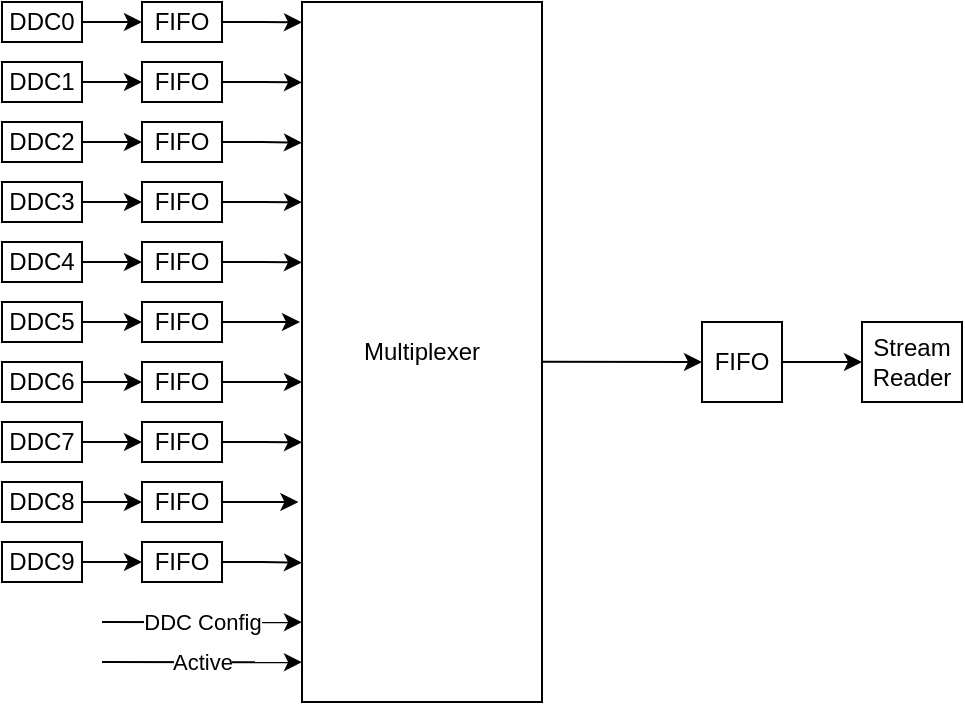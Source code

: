 <mxfile version="15.8.7" type="device"><diagram id="K5hAGWIEk0vDPsXrQac7" name="Page-1"><mxGraphModel dx="825" dy="487" grid="1" gridSize="10" guides="1" tooltips="1" connect="1" arrows="1" fold="1" page="1" pageScale="1" pageWidth="600" pageHeight="400" math="0" shadow="0"><root><mxCell id="0"/><mxCell id="1" parent="0"/><mxCell id="YP40HUw52YjCRkE7fi0G-4" style="edgeStyle=orthogonalEdgeStyle;rounded=0;orthogonalLoop=1;jettySize=auto;html=1;exitX=1;exitY=0.5;exitDx=0;exitDy=0;entryX=0;entryY=0.5;entryDx=0;entryDy=0;" edge="1" parent="1" source="YP40HUw52YjCRkE7fi0G-2" target="YP40HUw52YjCRkE7fi0G-3"><mxGeometry relative="1" as="geometry"/></mxCell><mxCell id="YP40HUw52YjCRkE7fi0G-2" value="DDC0" style="rounded=0;whiteSpace=wrap;html=1;" vertex="1" parent="1"><mxGeometry x="10" y="10" width="40" height="20" as="geometry"/></mxCell><mxCell id="YP40HUw52YjCRkE7fi0G-48" style="edgeStyle=orthogonalEdgeStyle;rounded=0;orthogonalLoop=1;jettySize=auto;html=1;exitX=1;exitY=0.5;exitDx=0;exitDy=0;entryX=0;entryY=0.029;entryDx=0;entryDy=0;entryPerimeter=0;" edge="1" parent="1" source="YP40HUw52YjCRkE7fi0G-3" target="YP40HUw52YjCRkE7fi0G-44"><mxGeometry relative="1" as="geometry"/></mxCell><mxCell id="YP40HUw52YjCRkE7fi0G-3" value="FIFO" style="rounded=0;whiteSpace=wrap;html=1;" vertex="1" parent="1"><mxGeometry x="80" y="10" width="40" height="20" as="geometry"/></mxCell><mxCell id="YP40HUw52YjCRkE7fi0G-5" style="edgeStyle=orthogonalEdgeStyle;rounded=0;orthogonalLoop=1;jettySize=auto;html=1;exitX=1;exitY=0.5;exitDx=0;exitDy=0;entryX=0;entryY=0.5;entryDx=0;entryDy=0;" edge="1" parent="1" source="YP40HUw52YjCRkE7fi0G-6" target="YP40HUw52YjCRkE7fi0G-7"><mxGeometry relative="1" as="geometry"/></mxCell><mxCell id="YP40HUw52YjCRkE7fi0G-6" value="DDC1" style="rounded=0;whiteSpace=wrap;html=1;" vertex="1" parent="1"><mxGeometry x="10" y="40" width="40" height="20" as="geometry"/></mxCell><mxCell id="YP40HUw52YjCRkE7fi0G-49" style="edgeStyle=orthogonalEdgeStyle;rounded=0;orthogonalLoop=1;jettySize=auto;html=1;exitX=1;exitY=0.5;exitDx=0;exitDy=0;entryX=0;entryY=0.115;entryDx=0;entryDy=0;entryPerimeter=0;" edge="1" parent="1" source="YP40HUw52YjCRkE7fi0G-7" target="YP40HUw52YjCRkE7fi0G-44"><mxGeometry relative="1" as="geometry"/></mxCell><mxCell id="YP40HUw52YjCRkE7fi0G-7" value="FIFO" style="rounded=0;whiteSpace=wrap;html=1;" vertex="1" parent="1"><mxGeometry x="80" y="40" width="40" height="20" as="geometry"/></mxCell><mxCell id="YP40HUw52YjCRkE7fi0G-8" style="edgeStyle=orthogonalEdgeStyle;rounded=0;orthogonalLoop=1;jettySize=auto;html=1;exitX=1;exitY=0.5;exitDx=0;exitDy=0;entryX=0;entryY=0.5;entryDx=0;entryDy=0;" edge="1" parent="1" source="YP40HUw52YjCRkE7fi0G-9" target="YP40HUw52YjCRkE7fi0G-10"><mxGeometry relative="1" as="geometry"/></mxCell><mxCell id="YP40HUw52YjCRkE7fi0G-9" value="DDC2" style="rounded=0;whiteSpace=wrap;html=1;" vertex="1" parent="1"><mxGeometry x="10" y="70" width="40" height="20" as="geometry"/></mxCell><mxCell id="YP40HUw52YjCRkE7fi0G-50" style="edgeStyle=orthogonalEdgeStyle;rounded=0;orthogonalLoop=1;jettySize=auto;html=1;exitX=1;exitY=0.5;exitDx=0;exitDy=0;entryX=0;entryY=0.201;entryDx=0;entryDy=0;entryPerimeter=0;" edge="1" parent="1" source="YP40HUw52YjCRkE7fi0G-10" target="YP40HUw52YjCRkE7fi0G-44"><mxGeometry relative="1" as="geometry"/></mxCell><mxCell id="YP40HUw52YjCRkE7fi0G-10" value="FIFO" style="rounded=0;whiteSpace=wrap;html=1;" vertex="1" parent="1"><mxGeometry x="80" y="70" width="40" height="20" as="geometry"/></mxCell><mxCell id="YP40HUw52YjCRkE7fi0G-11" style="edgeStyle=orthogonalEdgeStyle;rounded=0;orthogonalLoop=1;jettySize=auto;html=1;exitX=1;exitY=0.5;exitDx=0;exitDy=0;entryX=0;entryY=0.5;entryDx=0;entryDy=0;" edge="1" parent="1" source="YP40HUw52YjCRkE7fi0G-12" target="YP40HUw52YjCRkE7fi0G-13"><mxGeometry relative="1" as="geometry"/></mxCell><mxCell id="YP40HUw52YjCRkE7fi0G-12" value="DDC3" style="rounded=0;whiteSpace=wrap;html=1;" vertex="1" parent="1"><mxGeometry x="10" y="100" width="40" height="20" as="geometry"/></mxCell><mxCell id="YP40HUw52YjCRkE7fi0G-53" style="edgeStyle=orthogonalEdgeStyle;rounded=0;orthogonalLoop=1;jettySize=auto;html=1;exitX=1;exitY=0.5;exitDx=0;exitDy=0;entryX=0;entryY=0.286;entryDx=0;entryDy=0;entryPerimeter=0;" edge="1" parent="1" source="YP40HUw52YjCRkE7fi0G-13" target="YP40HUw52YjCRkE7fi0G-44"><mxGeometry relative="1" as="geometry"/></mxCell><mxCell id="YP40HUw52YjCRkE7fi0G-13" value="FIFO" style="rounded=0;whiteSpace=wrap;html=1;" vertex="1" parent="1"><mxGeometry x="80" y="100" width="40" height="20" as="geometry"/></mxCell><mxCell id="YP40HUw52YjCRkE7fi0G-26" style="edgeStyle=orthogonalEdgeStyle;rounded=0;orthogonalLoop=1;jettySize=auto;html=1;exitX=1;exitY=0.5;exitDx=0;exitDy=0;entryX=0;entryY=0.5;entryDx=0;entryDy=0;" edge="1" parent="1" source="YP40HUw52YjCRkE7fi0G-27" target="YP40HUw52YjCRkE7fi0G-28"><mxGeometry relative="1" as="geometry"/></mxCell><mxCell id="YP40HUw52YjCRkE7fi0G-27" value="DDC4" style="rounded=0;whiteSpace=wrap;html=1;" vertex="1" parent="1"><mxGeometry x="10" y="130" width="40" height="20" as="geometry"/></mxCell><mxCell id="YP40HUw52YjCRkE7fi0G-52" style="edgeStyle=orthogonalEdgeStyle;rounded=0;orthogonalLoop=1;jettySize=auto;html=1;exitX=1;exitY=0.5;exitDx=0;exitDy=0;entryX=0;entryY=0.372;entryDx=0;entryDy=0;entryPerimeter=0;" edge="1" parent="1" source="YP40HUw52YjCRkE7fi0G-28" target="YP40HUw52YjCRkE7fi0G-44"><mxGeometry relative="1" as="geometry"/></mxCell><mxCell id="YP40HUw52YjCRkE7fi0G-28" value="FIFO" style="rounded=0;whiteSpace=wrap;html=1;" vertex="1" parent="1"><mxGeometry x="80" y="130" width="40" height="20" as="geometry"/></mxCell><mxCell id="YP40HUw52YjCRkE7fi0G-29" style="edgeStyle=orthogonalEdgeStyle;rounded=0;orthogonalLoop=1;jettySize=auto;html=1;exitX=1;exitY=0.5;exitDx=0;exitDy=0;entryX=0;entryY=0.5;entryDx=0;entryDy=0;" edge="1" parent="1" source="YP40HUw52YjCRkE7fi0G-30" target="YP40HUw52YjCRkE7fi0G-31"><mxGeometry relative="1" as="geometry"/></mxCell><mxCell id="YP40HUw52YjCRkE7fi0G-30" value="DDC5" style="rounded=0;whiteSpace=wrap;html=1;" vertex="1" parent="1"><mxGeometry x="10" y="160" width="40" height="20" as="geometry"/></mxCell><mxCell id="YP40HUw52YjCRkE7fi0G-54" style="edgeStyle=orthogonalEdgeStyle;rounded=0;orthogonalLoop=1;jettySize=auto;html=1;exitX=1;exitY=0.5;exitDx=0;exitDy=0;entryX=-0.008;entryY=0.459;entryDx=0;entryDy=0;entryPerimeter=0;" edge="1" parent="1" source="YP40HUw52YjCRkE7fi0G-31" target="YP40HUw52YjCRkE7fi0G-44"><mxGeometry relative="1" as="geometry"/></mxCell><mxCell id="YP40HUw52YjCRkE7fi0G-31" value="FIFO" style="rounded=0;whiteSpace=wrap;html=1;" vertex="1" parent="1"><mxGeometry x="80" y="160" width="40" height="20" as="geometry"/></mxCell><mxCell id="YP40HUw52YjCRkE7fi0G-32" style="edgeStyle=orthogonalEdgeStyle;rounded=0;orthogonalLoop=1;jettySize=auto;html=1;exitX=1;exitY=0.5;exitDx=0;exitDy=0;entryX=0;entryY=0.5;entryDx=0;entryDy=0;" edge="1" parent="1" source="YP40HUw52YjCRkE7fi0G-33" target="YP40HUw52YjCRkE7fi0G-34"><mxGeometry relative="1" as="geometry"/></mxCell><mxCell id="YP40HUw52YjCRkE7fi0G-33" value="DDC6" style="rounded=0;whiteSpace=wrap;html=1;" vertex="1" parent="1"><mxGeometry x="10" y="190" width="40" height="20" as="geometry"/></mxCell><mxCell id="YP40HUw52YjCRkE7fi0G-55" style="edgeStyle=orthogonalEdgeStyle;rounded=0;orthogonalLoop=1;jettySize=auto;html=1;exitX=1;exitY=0.5;exitDx=0;exitDy=0;entryX=0;entryY=0.543;entryDx=0;entryDy=0;entryPerimeter=0;" edge="1" parent="1" source="YP40HUw52YjCRkE7fi0G-34" target="YP40HUw52YjCRkE7fi0G-44"><mxGeometry relative="1" as="geometry"/></mxCell><mxCell id="YP40HUw52YjCRkE7fi0G-34" value="FIFO" style="rounded=0;whiteSpace=wrap;html=1;" vertex="1" parent="1"><mxGeometry x="80" y="190" width="40" height="20" as="geometry"/></mxCell><mxCell id="YP40HUw52YjCRkE7fi0G-35" style="edgeStyle=orthogonalEdgeStyle;rounded=0;orthogonalLoop=1;jettySize=auto;html=1;exitX=1;exitY=0.5;exitDx=0;exitDy=0;entryX=0;entryY=0.5;entryDx=0;entryDy=0;" edge="1" parent="1" source="YP40HUw52YjCRkE7fi0G-36" target="YP40HUw52YjCRkE7fi0G-37"><mxGeometry relative="1" as="geometry"/></mxCell><mxCell id="YP40HUw52YjCRkE7fi0G-36" value="DDC7" style="rounded=0;whiteSpace=wrap;html=1;" vertex="1" parent="1"><mxGeometry x="10" y="220" width="40" height="20" as="geometry"/></mxCell><mxCell id="YP40HUw52YjCRkE7fi0G-56" style="edgeStyle=orthogonalEdgeStyle;rounded=0;orthogonalLoop=1;jettySize=auto;html=1;exitX=1;exitY=0.5;exitDx=0;exitDy=0;entryX=0;entryY=0.629;entryDx=0;entryDy=0;entryPerimeter=0;" edge="1" parent="1" source="YP40HUw52YjCRkE7fi0G-37" target="YP40HUw52YjCRkE7fi0G-44"><mxGeometry relative="1" as="geometry"/></mxCell><mxCell id="YP40HUw52YjCRkE7fi0G-37" value="FIFO" style="rounded=0;whiteSpace=wrap;html=1;" vertex="1" parent="1"><mxGeometry x="80" y="220" width="40" height="20" as="geometry"/></mxCell><mxCell id="YP40HUw52YjCRkE7fi0G-38" style="edgeStyle=orthogonalEdgeStyle;rounded=0;orthogonalLoop=1;jettySize=auto;html=1;exitX=1;exitY=0.5;exitDx=0;exitDy=0;entryX=0;entryY=0.5;entryDx=0;entryDy=0;" edge="1" parent="1" source="YP40HUw52YjCRkE7fi0G-39" target="YP40HUw52YjCRkE7fi0G-40"><mxGeometry relative="1" as="geometry"/></mxCell><mxCell id="YP40HUw52YjCRkE7fi0G-39" value="DDC8" style="rounded=0;whiteSpace=wrap;html=1;" vertex="1" parent="1"><mxGeometry x="10" y="250" width="40" height="20" as="geometry"/></mxCell><mxCell id="YP40HUw52YjCRkE7fi0G-57" style="edgeStyle=orthogonalEdgeStyle;rounded=0;orthogonalLoop=1;jettySize=auto;html=1;exitX=1;exitY=0.5;exitDx=0;exitDy=0;entryX=-0.015;entryY=0.716;entryDx=0;entryDy=0;entryPerimeter=0;" edge="1" parent="1" source="YP40HUw52YjCRkE7fi0G-40" target="YP40HUw52YjCRkE7fi0G-44"><mxGeometry relative="1" as="geometry"/></mxCell><mxCell id="YP40HUw52YjCRkE7fi0G-40" value="FIFO" style="rounded=0;whiteSpace=wrap;html=1;" vertex="1" parent="1"><mxGeometry x="80" y="250" width="40" height="20" as="geometry"/></mxCell><mxCell id="YP40HUw52YjCRkE7fi0G-41" style="edgeStyle=orthogonalEdgeStyle;rounded=0;orthogonalLoop=1;jettySize=auto;html=1;exitX=1;exitY=0.5;exitDx=0;exitDy=0;entryX=0;entryY=0.5;entryDx=0;entryDy=0;" edge="1" parent="1" source="YP40HUw52YjCRkE7fi0G-42" target="YP40HUw52YjCRkE7fi0G-43"><mxGeometry relative="1" as="geometry"/></mxCell><mxCell id="YP40HUw52YjCRkE7fi0G-42" value="DDC9" style="rounded=0;whiteSpace=wrap;html=1;" vertex="1" parent="1"><mxGeometry x="10" y="280" width="40" height="20" as="geometry"/></mxCell><mxCell id="YP40HUw52YjCRkE7fi0G-58" style="edgeStyle=orthogonalEdgeStyle;rounded=0;orthogonalLoop=1;jettySize=auto;html=1;exitX=1;exitY=0.5;exitDx=0;exitDy=0;entryX=0;entryY=0.801;entryDx=0;entryDy=0;entryPerimeter=0;" edge="1" parent="1" source="YP40HUw52YjCRkE7fi0G-43" target="YP40HUw52YjCRkE7fi0G-44"><mxGeometry relative="1" as="geometry"/></mxCell><mxCell id="YP40HUw52YjCRkE7fi0G-43" value="FIFO" style="rounded=0;whiteSpace=wrap;html=1;" vertex="1" parent="1"><mxGeometry x="80" y="280" width="40" height="20" as="geometry"/></mxCell><mxCell id="YP40HUw52YjCRkE7fi0G-44" value="Multiplexer" style="rounded=0;whiteSpace=wrap;html=1;" vertex="1" parent="1"><mxGeometry x="160" y="10" width="120" height="350" as="geometry"/></mxCell><mxCell id="YP40HUw52YjCRkE7fi0G-59" style="edgeStyle=orthogonalEdgeStyle;rounded=0;orthogonalLoop=1;jettySize=auto;html=1;exitX=1;exitY=0.5;exitDx=0;exitDy=0;entryX=0;entryY=0.5;entryDx=0;entryDy=0;" edge="1" parent="1" source="YP40HUw52YjCRkE7fi0G-45" target="YP40HUw52YjCRkE7fi0G-46"><mxGeometry relative="1" as="geometry"/></mxCell><mxCell id="YP40HUw52YjCRkE7fi0G-45" value="FIFO" style="rounded=0;whiteSpace=wrap;html=1;" vertex="1" parent="1"><mxGeometry x="360" y="170" width="40" height="40" as="geometry"/></mxCell><mxCell id="YP40HUw52YjCRkE7fi0G-46" value="Stream Reader" style="rounded=0;whiteSpace=wrap;html=1;" vertex="1" parent="1"><mxGeometry x="440" y="170" width="50" height="40" as="geometry"/></mxCell><mxCell id="YP40HUw52YjCRkE7fi0G-60" value="" style="endArrow=classic;html=1;rounded=0;entryX=0;entryY=0.5;entryDx=0;entryDy=0;exitX=1;exitY=0.514;exitDx=0;exitDy=0;exitPerimeter=0;" edge="1" parent="1" source="YP40HUw52YjCRkE7fi0G-44" target="YP40HUw52YjCRkE7fi0G-45"><mxGeometry width="50" height="50" relative="1" as="geometry"><mxPoint x="270" y="240" as="sourcePoint"/><mxPoint x="320" y="190" as="targetPoint"/></mxGeometry></mxCell><mxCell id="YP40HUw52YjCRkE7fi0G-61" value="DDC Config" style="endArrow=classic;html=1;rounded=0;entryX=0;entryY=0.886;entryDx=0;entryDy=0;entryPerimeter=0;" edge="1" parent="1" target="YP40HUw52YjCRkE7fi0G-44"><mxGeometry width="50" height="50" relative="1" as="geometry"><mxPoint x="60" y="320" as="sourcePoint"/><mxPoint x="320" y="190" as="targetPoint"/></mxGeometry></mxCell><mxCell id="YP40HUw52YjCRkE7fi0G-62" value="Active" style="endArrow=classic;html=1;rounded=0;entryX=0;entryY=0.886;entryDx=0;entryDy=0;entryPerimeter=0;" edge="1" parent="1"><mxGeometry width="50" height="50" relative="1" as="geometry"><mxPoint x="60" y="340" as="sourcePoint"/><mxPoint x="160" y="340.1" as="targetPoint"/></mxGeometry></mxCell></root></mxGraphModel></diagram></mxfile>